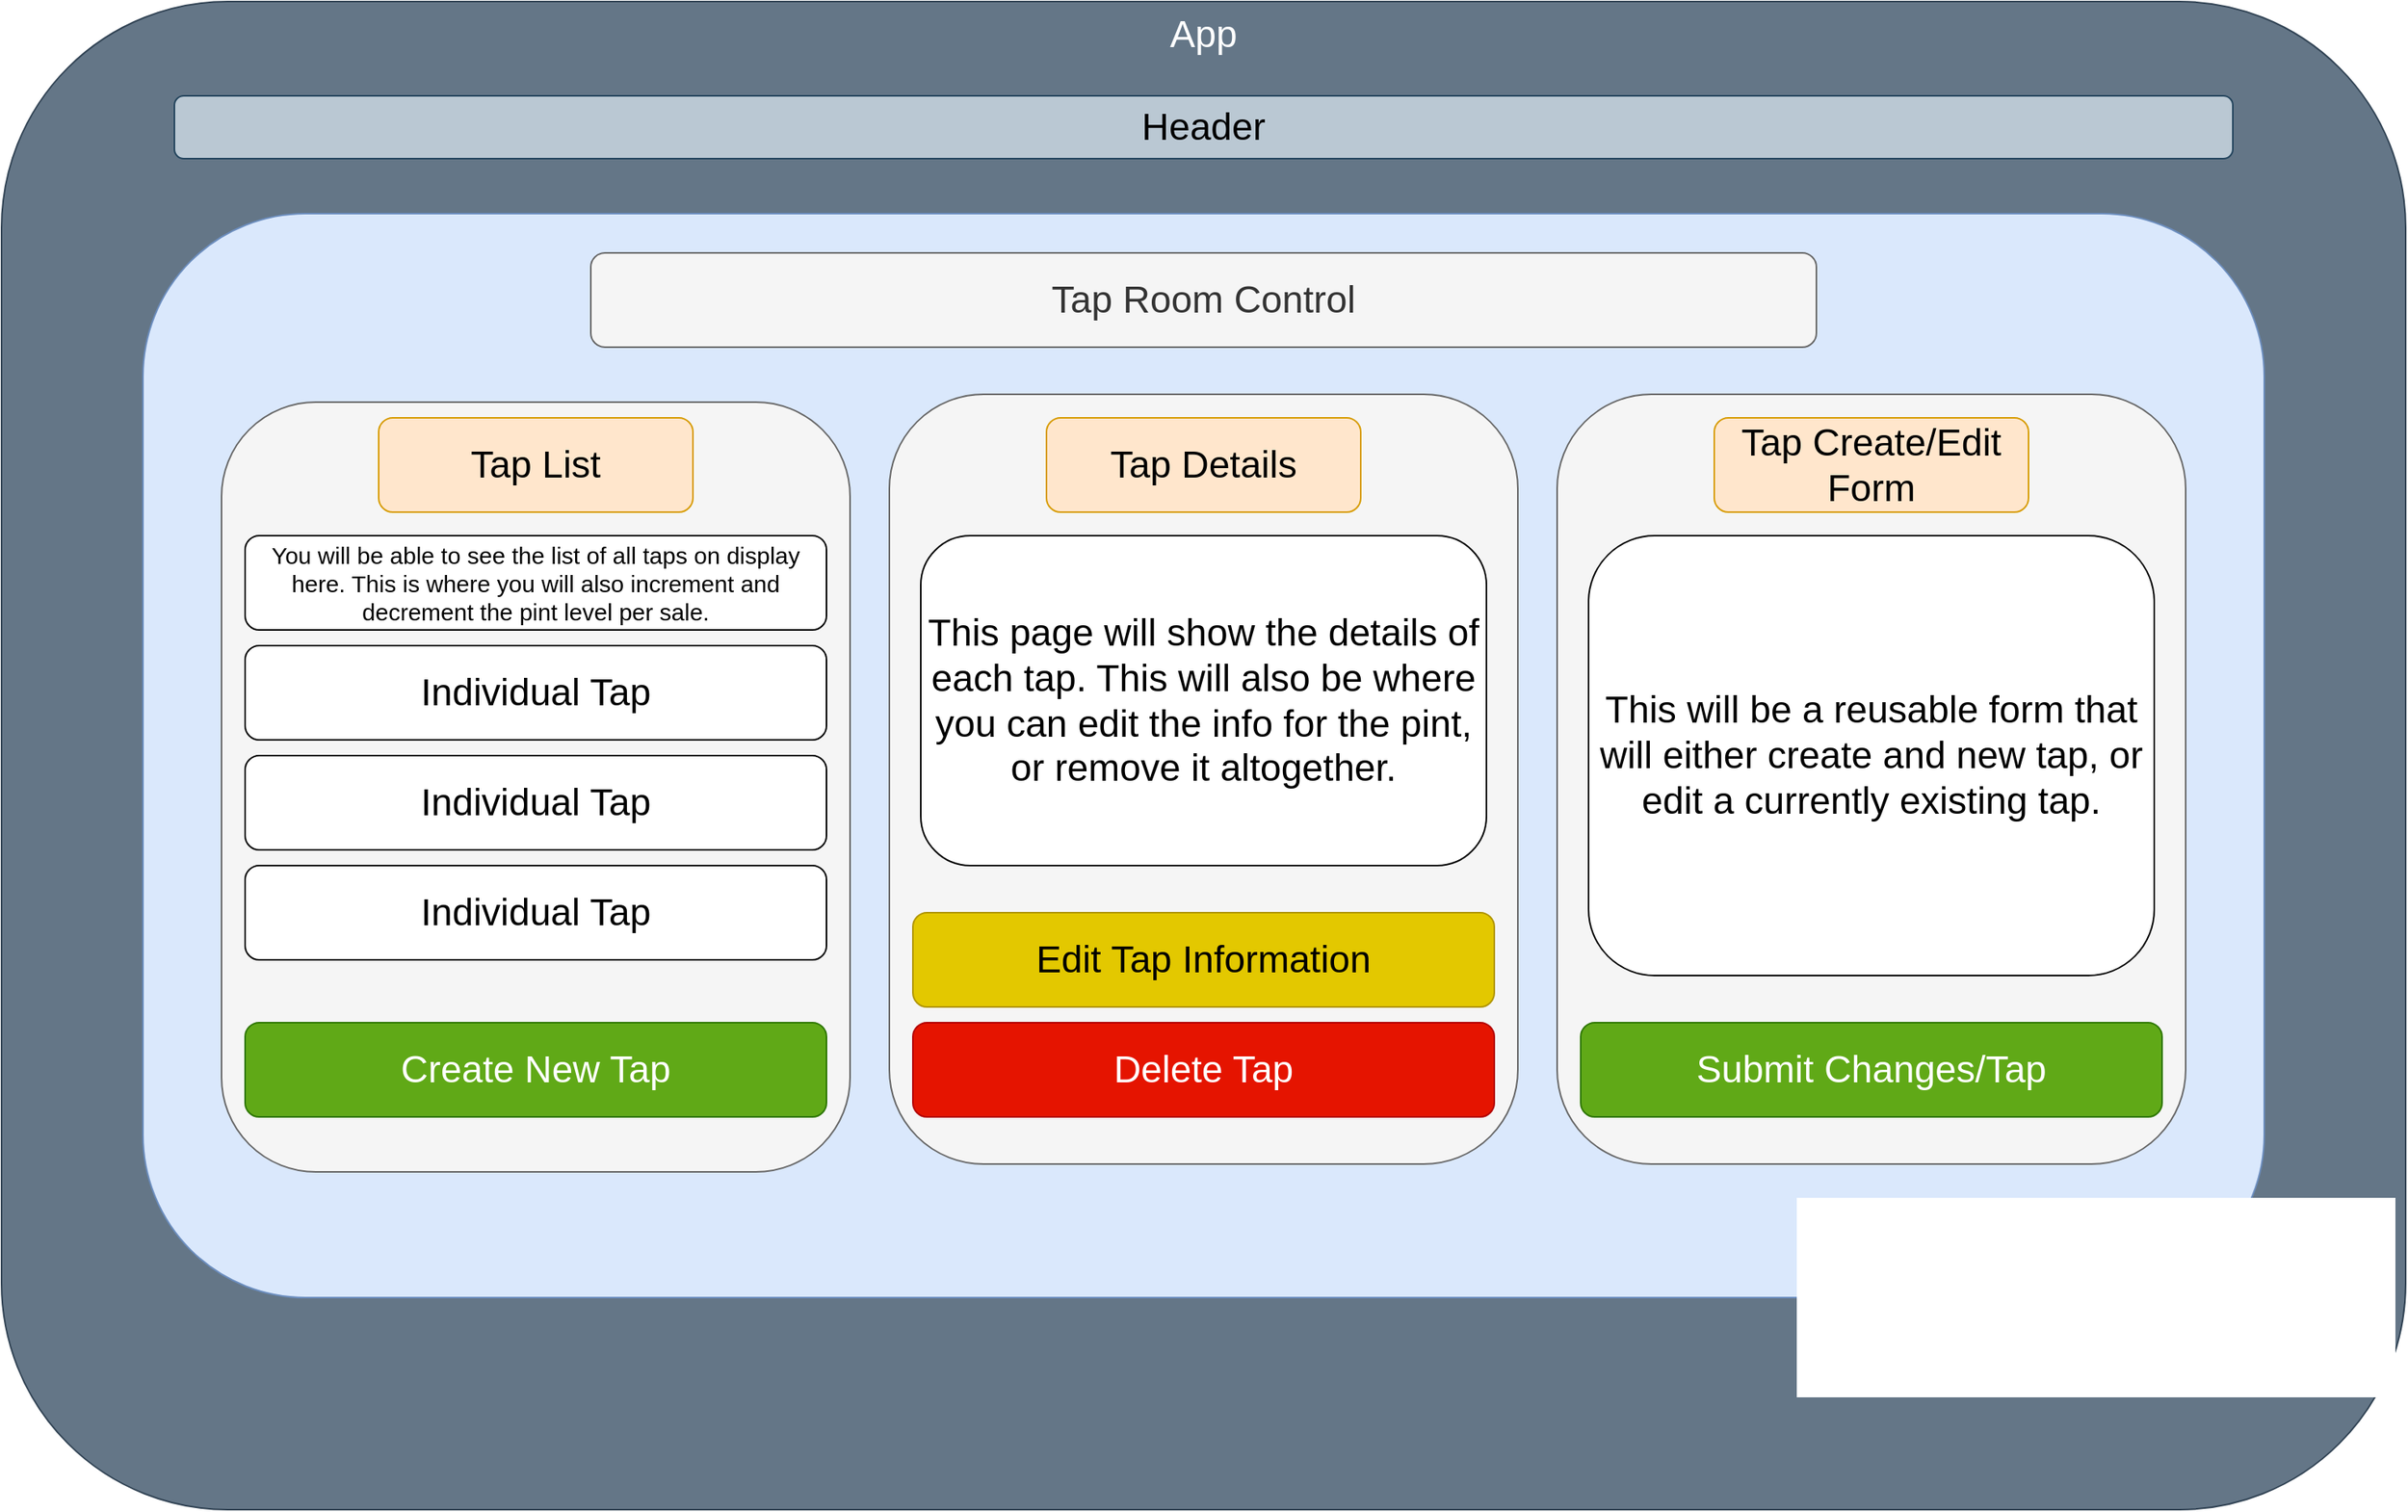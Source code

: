<mxfile version="14.8.3" type="device"><diagram id="RkcEpvPZ0t0Aejd0z08D" name="Page-1"><mxGraphModel dx="2031" dy="1134" grid="1" gridSize="10" guides="1" tooltips="1" connect="1" arrows="1" fold="1" page="1" pageScale="1" pageWidth="850" pageHeight="1100" math="0" shadow="0"><root><mxCell id="0"/><mxCell id="1" parent="0"/><mxCell id="GGLoQT5HQzrj9vvD8UQp-12" value="App" style="rounded=1;whiteSpace=wrap;html=1;fontSize=24;fillColor=#647687;strokeColor=#314354;fontColor=#ffffff;verticalAlign=top;" vertex="1" parent="1"><mxGeometry x="85" y="70" width="1530" height="960" as="geometry"/></mxCell><mxCell id="GGLoQT5HQzrj9vvD8UQp-1" value="" style="rounded=1;whiteSpace=wrap;html=1;fillColor=#dae8fc;strokeColor=#6c8ebf;" vertex="1" parent="1"><mxGeometry x="175" y="205" width="1350" height="690" as="geometry"/></mxCell><mxCell id="GGLoQT5HQzrj9vvD8UQp-2" value="Header" style="rounded=1;whiteSpace=wrap;html=1;fontSize=24;fillColor=#bac8d3;strokeColor=#23445d;" vertex="1" parent="1"><mxGeometry x="195" y="130" width="1310" height="40" as="geometry"/></mxCell><mxCell id="GGLoQT5HQzrj9vvD8UQp-3" value="" style="rounded=1;whiteSpace=wrap;html=1;fontSize=24;fillColor=#f5f5f5;strokeColor=#666666;fontColor=#333333;" vertex="1" parent="1"><mxGeometry x="225" y="325" width="400" height="490" as="geometry"/></mxCell><mxCell id="GGLoQT5HQzrj9vvD8UQp-6" value="Tap List" style="rounded=1;whiteSpace=wrap;html=1;fontSize=24;fillColor=#ffe6cc;strokeColor=#d79b00;" vertex="1" parent="1"><mxGeometry x="325" y="335" width="200" height="60" as="geometry"/></mxCell><mxCell id="GGLoQT5HQzrj9vvD8UQp-11" value="Tap Room Control" style="rounded=1;whiteSpace=wrap;html=1;fontSize=24;fillColor=#f5f5f5;strokeColor=#666666;fontColor=#333333;" vertex="1" parent="1"><mxGeometry x="460" y="230" width="780" height="60" as="geometry"/></mxCell><mxCell id="GGLoQT5HQzrj9vvD8UQp-14" value="" style="rounded=1;whiteSpace=wrap;html=1;fontSize=24;fillColor=#f5f5f5;strokeColor=#666666;fontColor=#333333;" vertex="1" parent="1"><mxGeometry x="1075" y="320" width="400" height="490" as="geometry"/></mxCell><mxCell id="GGLoQT5HQzrj9vvD8UQp-15" value="" style="rounded=1;whiteSpace=wrap;html=1;fontSize=24;fillColor=#f5f5f5;strokeColor=#666666;fontColor=#333333;" vertex="1" parent="1"><mxGeometry x="650" y="320" width="400" height="490" as="geometry"/></mxCell><mxCell id="GGLoQT5HQzrj9vvD8UQp-7" value="Tap Details" style="rounded=1;whiteSpace=wrap;html=1;fontSize=24;fillColor=#ffe6cc;strokeColor=#d79b00;" vertex="1" parent="1"><mxGeometry x="750" y="335" width="200" height="60" as="geometry"/></mxCell><mxCell id="GGLoQT5HQzrj9vvD8UQp-8" value="Tap Create/Edit Form" style="rounded=1;whiteSpace=wrap;html=1;fontSize=24;fillColor=#ffe6cc;strokeColor=#d79b00;" vertex="1" parent="1"><mxGeometry x="1175" y="335" width="200" height="60" as="geometry"/></mxCell><mxCell id="GGLoQT5HQzrj9vvD8UQp-16" value="You will be able to see the list of all taps on display here. This is where you will also increment and decrement the pint level per sale." style="rounded=1;whiteSpace=wrap;html=1;fontSize=15;verticalAlign=middle;" vertex="1" parent="1"><mxGeometry x="240" y="410" width="370" height="60" as="geometry"/></mxCell><mxCell id="GGLoQT5HQzrj9vvD8UQp-17" value="Individual Tap" style="rounded=1;whiteSpace=wrap;html=1;fontSize=24;verticalAlign=middle;" vertex="1" parent="1"><mxGeometry x="240" y="480" width="370" height="60" as="geometry"/></mxCell><mxCell id="GGLoQT5HQzrj9vvD8UQp-18" value="Individual Tap" style="rounded=1;whiteSpace=wrap;html=1;fontSize=24;verticalAlign=middle;" vertex="1" parent="1"><mxGeometry x="240" y="550" width="370" height="60" as="geometry"/></mxCell><mxCell id="GGLoQT5HQzrj9vvD8UQp-19" value="Individual Tap" style="rounded=1;whiteSpace=wrap;html=1;fontSize=24;verticalAlign=middle;" vertex="1" parent="1"><mxGeometry x="240" y="620" width="370" height="60" as="geometry"/></mxCell><mxCell id="GGLoQT5HQzrj9vvD8UQp-21" value="Create New Tap" style="rounded=1;whiteSpace=wrap;html=1;fontSize=24;verticalAlign=middle;fillColor=#60a917;strokeColor=#2D7600;fontColor=#ffffff;" vertex="1" parent="1"><mxGeometry x="240" y="720" width="370" height="60" as="geometry"/></mxCell><mxCell id="GGLoQT5HQzrj9vvD8UQp-22" value="This page will show the details of each tap. This will also be where you can edit the info for the pint, or remove it altogether." style="rounded=1;whiteSpace=wrap;html=1;fontSize=24;verticalAlign=middle;" vertex="1" parent="1"><mxGeometry x="670" y="410" width="360" height="210" as="geometry"/></mxCell><mxCell id="GGLoQT5HQzrj9vvD8UQp-23" value="Delete Tap" style="rounded=1;whiteSpace=wrap;html=1;fontSize=24;verticalAlign=middle;fillColor=#e51400;strokeColor=#B20000;fontColor=#ffffff;" vertex="1" parent="1"><mxGeometry x="665" y="720" width="370" height="60" as="geometry"/></mxCell><mxCell id="GGLoQT5HQzrj9vvD8UQp-24" value="This will be a reusable form that will either create and new tap, or edit a currently existing tap." style="rounded=1;whiteSpace=wrap;html=1;fontSize=24;verticalAlign=middle;" vertex="1" parent="1"><mxGeometry x="1095" y="410" width="360" height="280" as="geometry"/></mxCell><mxCell id="GGLoQT5HQzrj9vvD8UQp-25" value="Submit Changes/Tap" style="rounded=1;whiteSpace=wrap;html=1;fontSize=24;verticalAlign=middle;fillColor=#60a917;strokeColor=#2D7600;fontColor=#ffffff;" vertex="1" parent="1"><mxGeometry x="1090" y="720" width="370" height="60" as="geometry"/></mxCell><mxCell id="GGLoQT5HQzrj9vvD8UQp-26" value="Edit Tap Information" style="rounded=1;whiteSpace=wrap;html=1;fontSize=24;verticalAlign=middle;fillColor=#e3c800;strokeColor=#B09500;fontColor=#000000;" vertex="1" parent="1"><mxGeometry x="665" y="650" width="370" height="60" as="geometry"/></mxCell></root></mxGraphModel></diagram></mxfile>